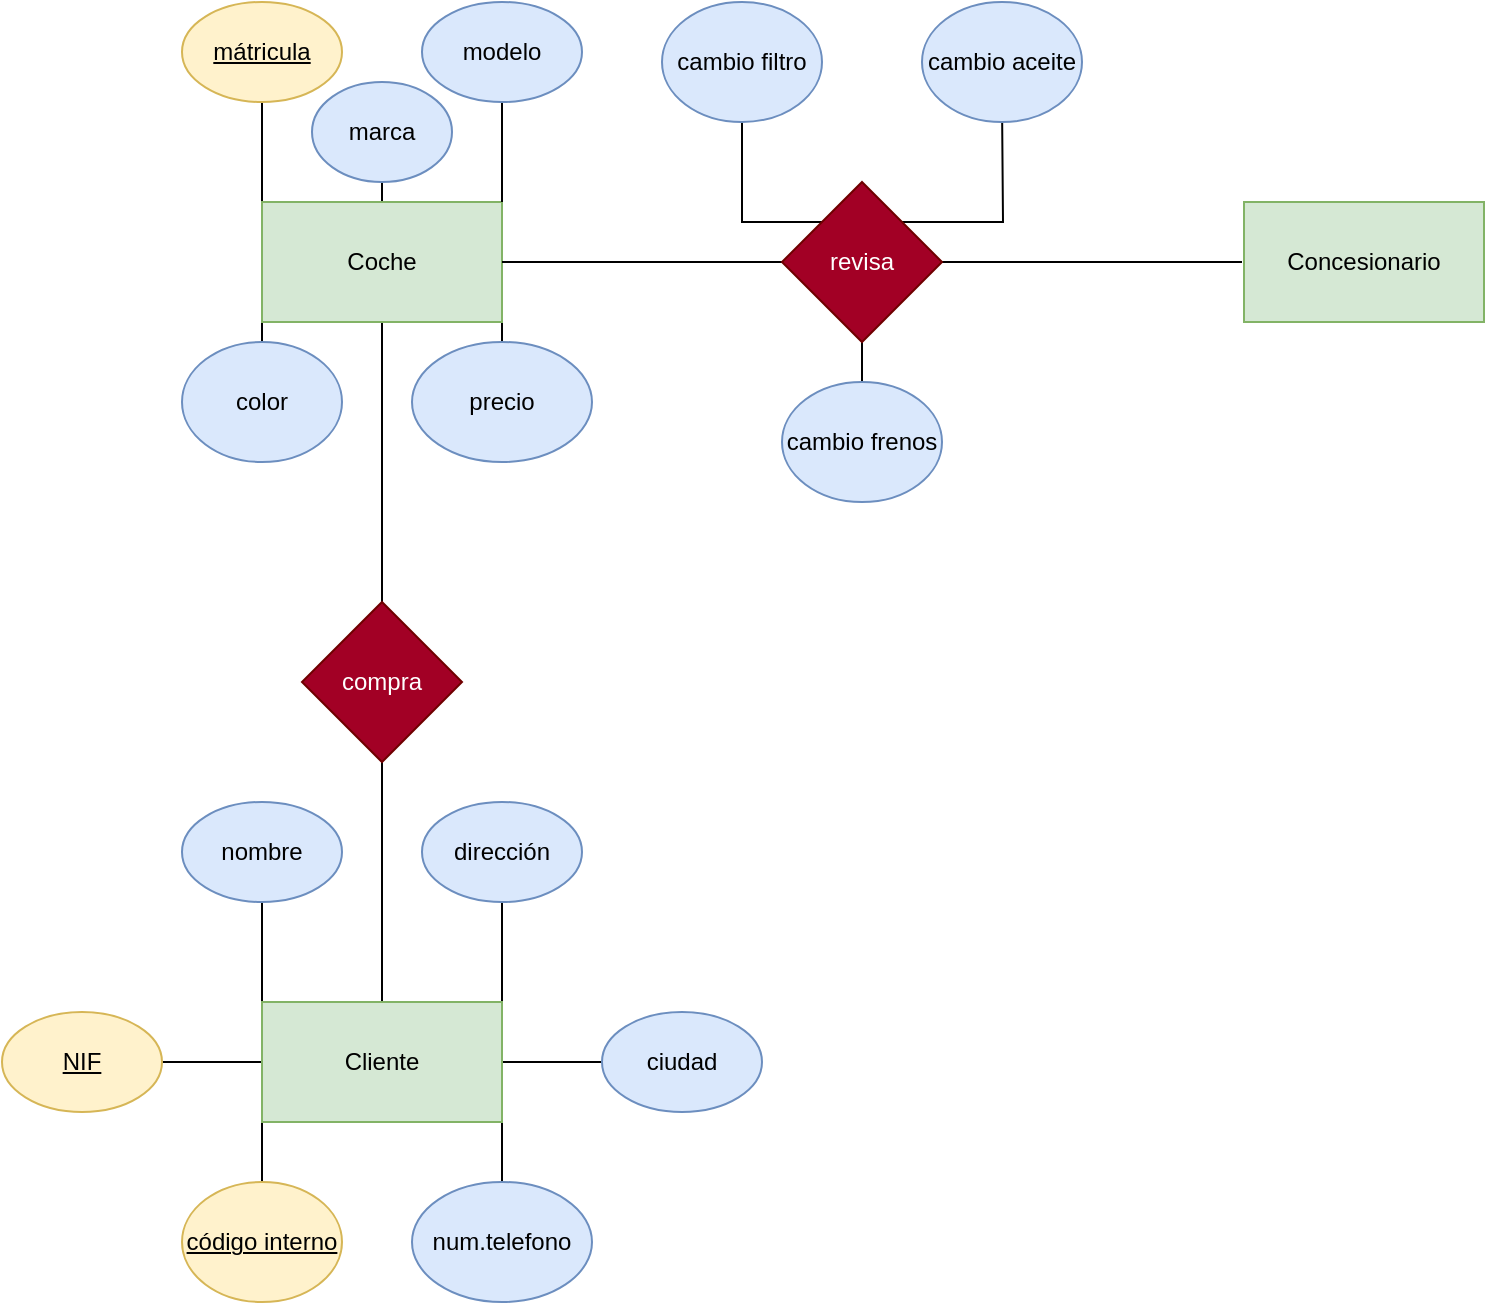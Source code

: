 <mxfile version="22.0.0" type="github">
  <diagram name="Página-1" id="eYK5z6KUy4dlXcbPyyue">
    <mxGraphModel dx="1434" dy="752" grid="1" gridSize="10" guides="1" tooltips="1" connect="1" arrows="1" fold="1" page="1" pageScale="1" pageWidth="827" pageHeight="1169" math="0" shadow="0">
      <root>
        <mxCell id="0" />
        <mxCell id="1" parent="0" />
        <mxCell id="MCUzM7KCsDZv7bBcKQVO-14" style="edgeStyle=orthogonalEdgeStyle;rounded=0;orthogonalLoop=1;jettySize=auto;html=1;exitX=0.5;exitY=0;exitDx=0;exitDy=0;" edge="1" source="MCUzM7KCsDZv7bBcKQVO-19" parent="1">
          <mxGeometry relative="1" as="geometry">
            <mxPoint x="590" y="180" as="targetPoint" />
          </mxGeometry>
        </mxCell>
        <mxCell id="MCUzM7KCsDZv7bBcKQVO-21" style="edgeStyle=orthogonalEdgeStyle;rounded=0;orthogonalLoop=1;jettySize=auto;html=1;exitX=0;exitY=0;exitDx=0;exitDy=0;entryX=0.5;entryY=1;entryDx=0;entryDy=0;endArrow=none;endFill=0;" edge="1" parent="1" source="MCUzM7KCsDZv7bBcKQVO-16" target="MCUzM7KCsDZv7bBcKQVO-20">
          <mxGeometry relative="1" as="geometry" />
        </mxCell>
        <mxCell id="MCUzM7KCsDZv7bBcKQVO-24" style="edgeStyle=orthogonalEdgeStyle;rounded=0;orthogonalLoop=1;jettySize=auto;html=1;exitX=0;exitY=1;exitDx=0;exitDy=0;" edge="1" parent="1" source="MCUzM7KCsDZv7bBcKQVO-16">
          <mxGeometry relative="1" as="geometry">
            <mxPoint x="530" y="320" as="targetPoint" />
          </mxGeometry>
        </mxCell>
        <mxCell id="MCUzM7KCsDZv7bBcKQVO-25" style="edgeStyle=orthogonalEdgeStyle;rounded=0;orthogonalLoop=1;jettySize=auto;html=1;exitX=1;exitY=1;exitDx=0;exitDy=0;" edge="1" parent="1" source="MCUzM7KCsDZv7bBcKQVO-16">
          <mxGeometry relative="1" as="geometry">
            <mxPoint x="650" y="320" as="targetPoint" />
          </mxGeometry>
        </mxCell>
        <mxCell id="MCUzM7KCsDZv7bBcKQVO-28" style="edgeStyle=orthogonalEdgeStyle;rounded=0;orthogonalLoop=1;jettySize=auto;html=1;endArrow=none;endFill=0;" edge="1" parent="1" source="MCUzM7KCsDZv7bBcKQVO-16">
          <mxGeometry relative="1" as="geometry">
            <mxPoint x="590" y="450" as="targetPoint" />
          </mxGeometry>
        </mxCell>
        <mxCell id="MCUzM7KCsDZv7bBcKQVO-51" style="edgeStyle=orthogonalEdgeStyle;rounded=0;orthogonalLoop=1;jettySize=auto;html=1;exitX=0.5;exitY=0;exitDx=0;exitDy=0;endArrow=none;endFill=0;" edge="1" parent="1" source="MCUzM7KCsDZv7bBcKQVO-16" target="MCUzM7KCsDZv7bBcKQVO-19">
          <mxGeometry relative="1" as="geometry" />
        </mxCell>
        <mxCell id="MCUzM7KCsDZv7bBcKQVO-56" style="edgeStyle=orthogonalEdgeStyle;rounded=0;orthogonalLoop=1;jettySize=auto;html=1;endArrow=none;endFill=0;" edge="1" parent="1" source="MCUzM7KCsDZv7bBcKQVO-57">
          <mxGeometry relative="1" as="geometry">
            <mxPoint x="1020" y="270" as="targetPoint" />
          </mxGeometry>
        </mxCell>
        <mxCell id="MCUzM7KCsDZv7bBcKQVO-16" value="Coche" style="rounded=0;whiteSpace=wrap;html=1;fillColor=#d5e8d4;strokeColor=#82b366;" vertex="1" parent="1">
          <mxGeometry x="530" y="240" width="120" height="60" as="geometry" />
        </mxCell>
        <mxCell id="MCUzM7KCsDZv7bBcKQVO-17" value="color" style="ellipse;whiteSpace=wrap;html=1;fillColor=#dae8fc;strokeColor=#6c8ebf;" vertex="1" parent="1">
          <mxGeometry x="490" y="310" width="80" height="60" as="geometry" />
        </mxCell>
        <mxCell id="MCUzM7KCsDZv7bBcKQVO-20" value="&lt;u&gt;mátricula&lt;/u&gt;" style="ellipse;whiteSpace=wrap;html=1;fillColor=#fff2cc;strokeColor=#d6b656;" vertex="1" parent="1">
          <mxGeometry x="490" y="140" width="80" height="50" as="geometry" />
        </mxCell>
        <mxCell id="MCUzM7KCsDZv7bBcKQVO-26" value="precio" style="ellipse;whiteSpace=wrap;html=1;fillColor=#dae8fc;strokeColor=#6c8ebf;" vertex="1" parent="1">
          <mxGeometry x="605" y="310" width="90" height="60" as="geometry" />
        </mxCell>
        <mxCell id="MCUzM7KCsDZv7bBcKQVO-43" style="edgeStyle=orthogonalEdgeStyle;rounded=0;orthogonalLoop=1;jettySize=auto;html=1;exitX=0.5;exitY=1;exitDx=0;exitDy=0;endArrow=none;endFill=0;" edge="1" parent="1" source="MCUzM7KCsDZv7bBcKQVO-30" target="MCUzM7KCsDZv7bBcKQVO-37">
          <mxGeometry relative="1" as="geometry" />
        </mxCell>
        <mxCell id="MCUzM7KCsDZv7bBcKQVO-30" value="compra" style="rhombus;whiteSpace=wrap;html=1;fillColor=#a20025;fontColor=#ffffff;strokeColor=#6F0000;" vertex="1" parent="1">
          <mxGeometry x="550" y="440" width="80" height="80" as="geometry" />
        </mxCell>
        <mxCell id="MCUzM7KCsDZv7bBcKQVO-33" style="edgeStyle=orthogonalEdgeStyle;rounded=0;orthogonalLoop=1;jettySize=auto;html=1;exitX=0;exitY=0;exitDx=0;exitDy=0;entryX=0.5;entryY=1;entryDx=0;entryDy=0;endArrow=none;endFill=0;" edge="1" parent="1" source="MCUzM7KCsDZv7bBcKQVO-37" target="MCUzM7KCsDZv7bBcKQVO-41">
          <mxGeometry relative="1" as="geometry" />
        </mxCell>
        <mxCell id="MCUzM7KCsDZv7bBcKQVO-34" style="edgeStyle=orthogonalEdgeStyle;rounded=0;orthogonalLoop=1;jettySize=auto;html=1;exitX=1;exitY=0;exitDx=0;exitDy=0;" edge="1" parent="1" source="MCUzM7KCsDZv7bBcKQVO-37">
          <mxGeometry relative="1" as="geometry">
            <mxPoint x="650" y="540" as="targetPoint" />
          </mxGeometry>
        </mxCell>
        <mxCell id="MCUzM7KCsDZv7bBcKQVO-35" style="edgeStyle=orthogonalEdgeStyle;rounded=0;orthogonalLoop=1;jettySize=auto;html=1;exitX=0;exitY=1;exitDx=0;exitDy=0;" edge="1" parent="1" source="MCUzM7KCsDZv7bBcKQVO-37">
          <mxGeometry relative="1" as="geometry">
            <mxPoint x="530" y="740" as="targetPoint" />
          </mxGeometry>
        </mxCell>
        <mxCell id="MCUzM7KCsDZv7bBcKQVO-36" style="edgeStyle=orthogonalEdgeStyle;rounded=0;orthogonalLoop=1;jettySize=auto;html=1;exitX=1;exitY=1;exitDx=0;exitDy=0;" edge="1" parent="1" source="MCUzM7KCsDZv7bBcKQVO-37">
          <mxGeometry relative="1" as="geometry">
            <mxPoint x="650" y="740" as="targetPoint" />
          </mxGeometry>
        </mxCell>
        <mxCell id="MCUzM7KCsDZv7bBcKQVO-44" style="edgeStyle=orthogonalEdgeStyle;rounded=0;orthogonalLoop=1;jettySize=auto;html=1;exitX=0;exitY=0.5;exitDx=0;exitDy=0;" edge="1" parent="1" source="MCUzM7KCsDZv7bBcKQVO-37">
          <mxGeometry relative="1" as="geometry">
            <mxPoint x="470" y="670" as="targetPoint" />
          </mxGeometry>
        </mxCell>
        <mxCell id="MCUzM7KCsDZv7bBcKQVO-45" style="edgeStyle=orthogonalEdgeStyle;rounded=0;orthogonalLoop=1;jettySize=auto;html=1;exitX=1;exitY=0.5;exitDx=0;exitDy=0;" edge="1" parent="1" source="MCUzM7KCsDZv7bBcKQVO-37">
          <mxGeometry relative="1" as="geometry">
            <mxPoint x="710" y="670" as="targetPoint" />
          </mxGeometry>
        </mxCell>
        <mxCell id="MCUzM7KCsDZv7bBcKQVO-37" value="Cliente" style="rounded=0;whiteSpace=wrap;html=1;fillColor=#d5e8d4;strokeColor=#82b366;" vertex="1" parent="1">
          <mxGeometry x="530" y="640" width="120" height="60" as="geometry" />
        </mxCell>
        <mxCell id="MCUzM7KCsDZv7bBcKQVO-38" value="&lt;u&gt;código interno&lt;/u&gt;" style="ellipse;whiteSpace=wrap;html=1;fillColor=#fff2cc;strokeColor=#d6b656;" vertex="1" parent="1">
          <mxGeometry x="490" y="730" width="80" height="60" as="geometry" />
        </mxCell>
        <mxCell id="MCUzM7KCsDZv7bBcKQVO-39" value="dirección" style="ellipse;whiteSpace=wrap;html=1;fillColor=#dae8fc;strokeColor=#6c8ebf;" vertex="1" parent="1">
          <mxGeometry x="610" y="540" width="80" height="50" as="geometry" />
        </mxCell>
        <mxCell id="MCUzM7KCsDZv7bBcKQVO-41" value="nombre" style="ellipse;whiteSpace=wrap;html=1;fillColor=#dae8fc;strokeColor=#6c8ebf;" vertex="1" parent="1">
          <mxGeometry x="490" y="540" width="80" height="50" as="geometry" />
        </mxCell>
        <mxCell id="MCUzM7KCsDZv7bBcKQVO-42" value="num.telefono" style="ellipse;whiteSpace=wrap;html=1;fillColor=#dae8fc;strokeColor=#6c8ebf;" vertex="1" parent="1">
          <mxGeometry x="605" y="730" width="90" height="60" as="geometry" />
        </mxCell>
        <mxCell id="MCUzM7KCsDZv7bBcKQVO-46" value="ciudad" style="ellipse;whiteSpace=wrap;html=1;fillColor=#dae8fc;strokeColor=#6c8ebf;" vertex="1" parent="1">
          <mxGeometry x="700" y="645" width="80" height="50" as="geometry" />
        </mxCell>
        <mxCell id="MCUzM7KCsDZv7bBcKQVO-47" value="&lt;u&gt;NIF&lt;/u&gt;" style="ellipse;whiteSpace=wrap;html=1;fillColor=#fff2cc;strokeColor=#d6b656;" vertex="1" parent="1">
          <mxGeometry x="400" y="645" width="80" height="50" as="geometry" />
        </mxCell>
        <mxCell id="MCUzM7KCsDZv7bBcKQVO-19" value="marca" style="ellipse;whiteSpace=wrap;html=1;fillColor=#dae8fc;strokeColor=#6c8ebf;" vertex="1" parent="1">
          <mxGeometry x="555" y="180" width="70" height="50" as="geometry" />
        </mxCell>
        <mxCell id="MCUzM7KCsDZv7bBcKQVO-50" value="" style="edgeStyle=orthogonalEdgeStyle;rounded=0;orthogonalLoop=1;jettySize=auto;html=1;exitX=1;exitY=0;exitDx=0;exitDy=0;endArrow=none;endFill=0;" edge="1" parent="1" source="MCUzM7KCsDZv7bBcKQVO-16" target="MCUzM7KCsDZv7bBcKQVO-18">
          <mxGeometry relative="1" as="geometry">
            <mxPoint x="650" y="120" as="targetPoint" />
            <mxPoint x="650" y="240" as="sourcePoint" />
          </mxGeometry>
        </mxCell>
        <mxCell id="MCUzM7KCsDZv7bBcKQVO-18" value="modelo" style="ellipse;whiteSpace=wrap;html=1;fillColor=#dae8fc;strokeColor=#6c8ebf;" vertex="1" parent="1">
          <mxGeometry x="610" y="140" width="80" height="50" as="geometry" />
        </mxCell>
        <mxCell id="MCUzM7KCsDZv7bBcKQVO-58" value="" style="edgeStyle=orthogonalEdgeStyle;rounded=0;orthogonalLoop=1;jettySize=auto;html=1;endArrow=none;endFill=0;" edge="1" parent="1" source="MCUzM7KCsDZv7bBcKQVO-16" target="MCUzM7KCsDZv7bBcKQVO-57">
          <mxGeometry relative="1" as="geometry">
            <mxPoint x="1020" y="270" as="targetPoint" />
            <mxPoint x="650" y="270" as="sourcePoint" />
          </mxGeometry>
        </mxCell>
        <mxCell id="MCUzM7KCsDZv7bBcKQVO-60" style="edgeStyle=orthogonalEdgeStyle;rounded=0;orthogonalLoop=1;jettySize=auto;html=1;exitX=1;exitY=0;exitDx=0;exitDy=0;" edge="1" parent="1" source="MCUzM7KCsDZv7bBcKQVO-57">
          <mxGeometry relative="1" as="geometry">
            <mxPoint x="900" y="190" as="targetPoint" />
          </mxGeometry>
        </mxCell>
        <mxCell id="MCUzM7KCsDZv7bBcKQVO-61" style="edgeStyle=orthogonalEdgeStyle;rounded=0;orthogonalLoop=1;jettySize=auto;html=1;exitX=0;exitY=0;exitDx=0;exitDy=0;" edge="1" parent="1" source="MCUzM7KCsDZv7bBcKQVO-57">
          <mxGeometry relative="1" as="geometry">
            <mxPoint x="770" y="190" as="targetPoint" />
          </mxGeometry>
        </mxCell>
        <mxCell id="MCUzM7KCsDZv7bBcKQVO-68" style="edgeStyle=orthogonalEdgeStyle;rounded=0;orthogonalLoop=1;jettySize=auto;html=1;exitX=0.5;exitY=1;exitDx=0;exitDy=0;endArrow=none;endFill=0;" edge="1" parent="1" source="MCUzM7KCsDZv7bBcKQVO-57" target="MCUzM7KCsDZv7bBcKQVO-67">
          <mxGeometry relative="1" as="geometry" />
        </mxCell>
        <mxCell id="MCUzM7KCsDZv7bBcKQVO-57" value="revisa" style="rhombus;whiteSpace=wrap;html=1;fillColor=#a20025;fontColor=#ffffff;strokeColor=#6F0000;" vertex="1" parent="1">
          <mxGeometry x="790" y="230" width="80" height="80" as="geometry" />
        </mxCell>
        <mxCell id="MCUzM7KCsDZv7bBcKQVO-59" value="Concesionario" style="rounded=0;whiteSpace=wrap;html=1;fillColor=#d5e8d4;strokeColor=#82b366;" vertex="1" parent="1">
          <mxGeometry x="1021" y="240" width="120" height="60" as="geometry" />
        </mxCell>
        <mxCell id="MCUzM7KCsDZv7bBcKQVO-64" value="cambio filtro" style="ellipse;whiteSpace=wrap;html=1;fillColor=#dae8fc;strokeColor=#6c8ebf;" vertex="1" parent="1">
          <mxGeometry x="730" y="140" width="80" height="60" as="geometry" />
        </mxCell>
        <mxCell id="MCUzM7KCsDZv7bBcKQVO-65" value="cambio aceite" style="ellipse;whiteSpace=wrap;html=1;fillColor=#dae8fc;strokeColor=#6c8ebf;" vertex="1" parent="1">
          <mxGeometry x="860" y="140" width="80" height="60" as="geometry" />
        </mxCell>
        <mxCell id="MCUzM7KCsDZv7bBcKQVO-67" value="cambio frenos" style="ellipse;whiteSpace=wrap;html=1;fillColor=#dae8fc;strokeColor=#6c8ebf;" vertex="1" parent="1">
          <mxGeometry x="790" y="330" width="80" height="60" as="geometry" />
        </mxCell>
      </root>
    </mxGraphModel>
  </diagram>
</mxfile>
